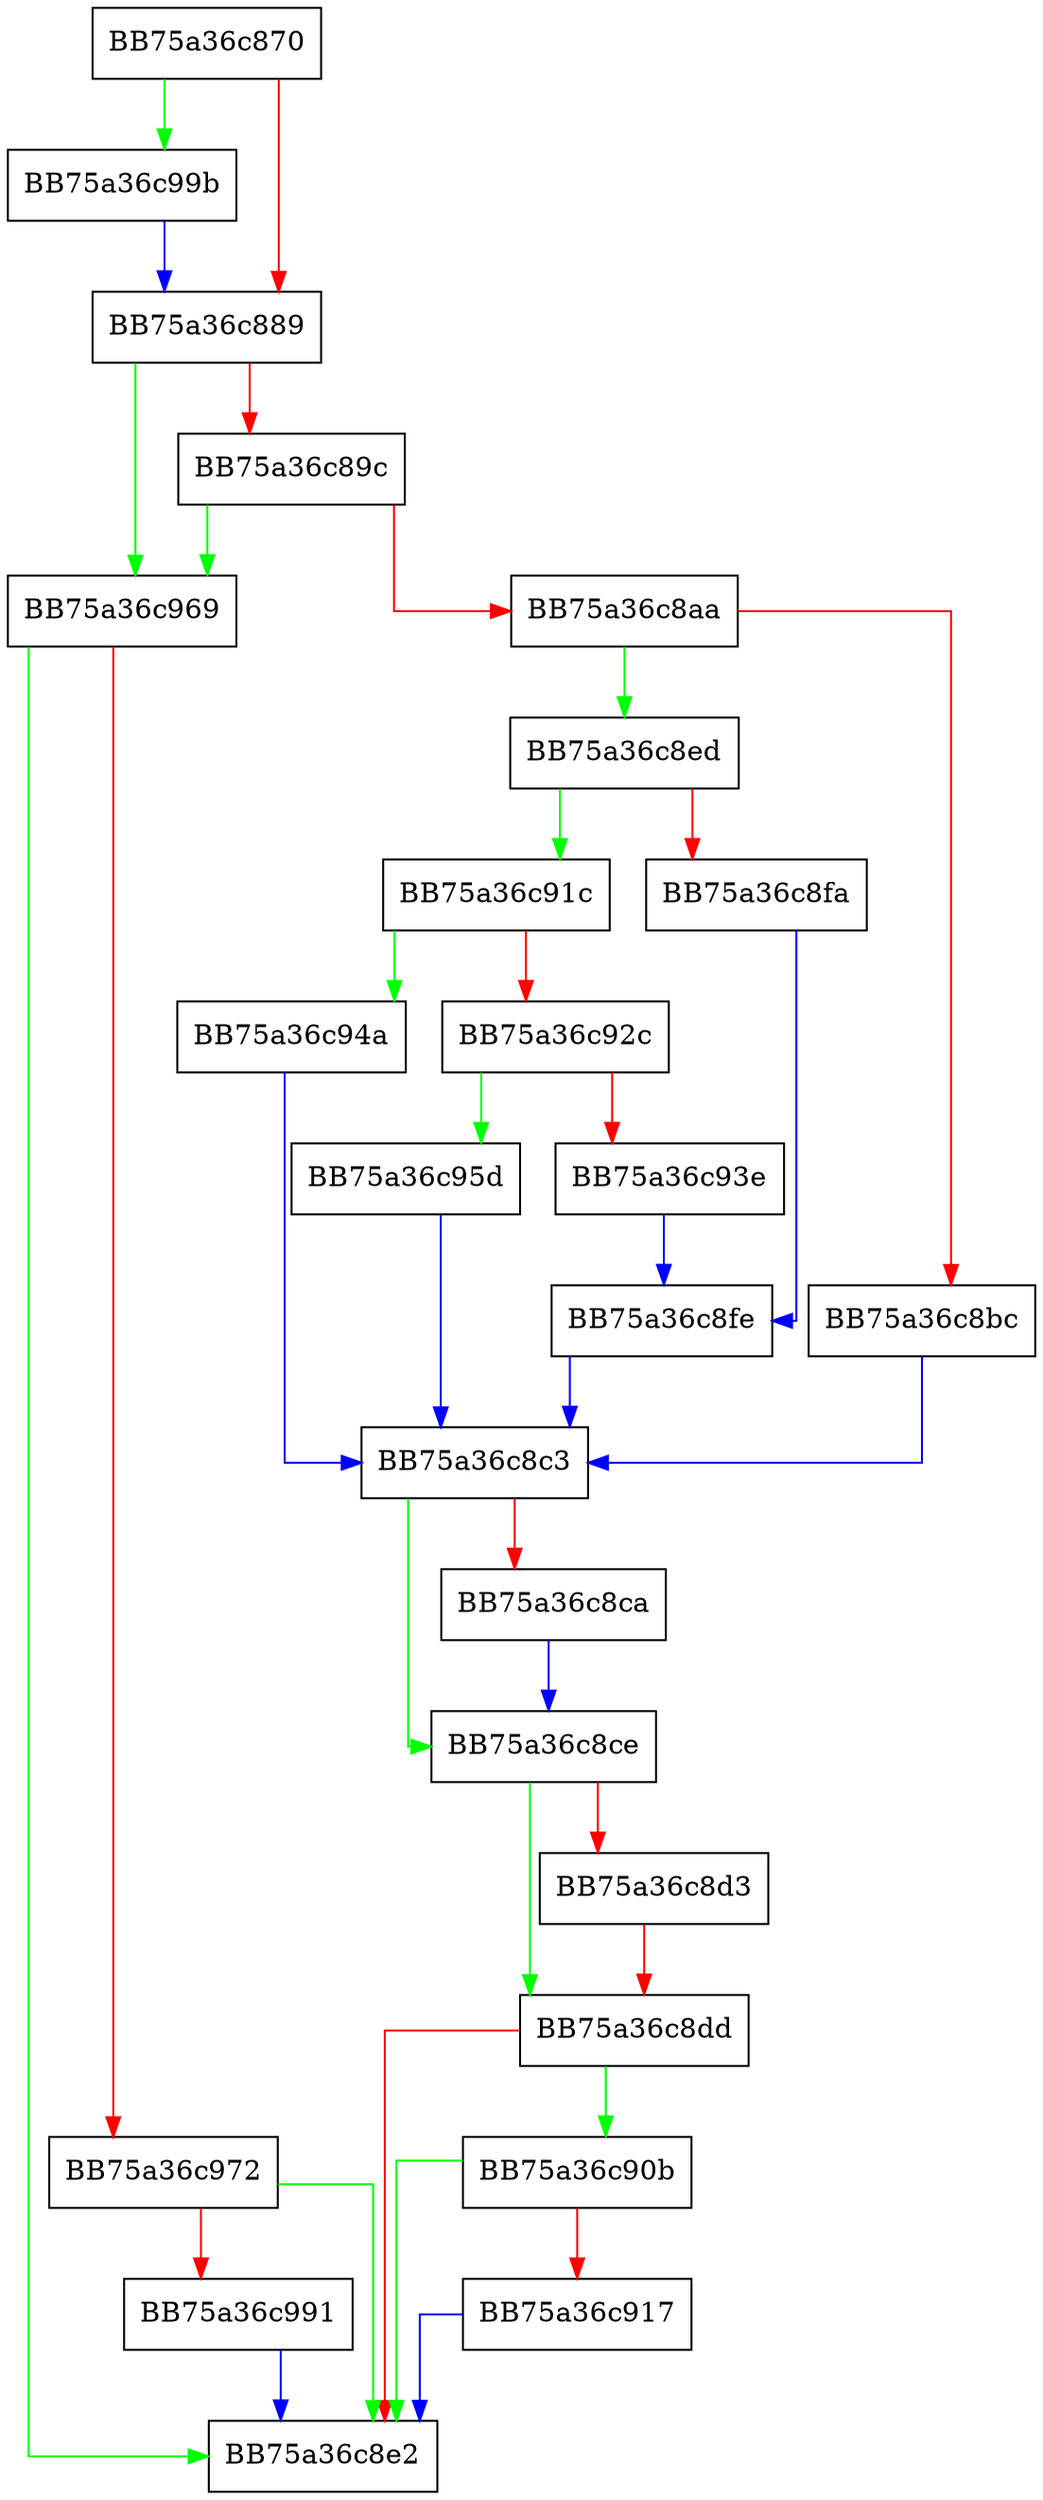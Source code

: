 digraph GetThreatName {
  node [shape="box"];
  graph [splines=ortho];
  BB75a36c870 -> BB75a36c99b [color="green"];
  BB75a36c870 -> BB75a36c889 [color="red"];
  BB75a36c889 -> BB75a36c969 [color="green"];
  BB75a36c889 -> BB75a36c89c [color="red"];
  BB75a36c89c -> BB75a36c969 [color="green"];
  BB75a36c89c -> BB75a36c8aa [color="red"];
  BB75a36c8aa -> BB75a36c8ed [color="green"];
  BB75a36c8aa -> BB75a36c8bc [color="red"];
  BB75a36c8bc -> BB75a36c8c3 [color="blue"];
  BB75a36c8c3 -> BB75a36c8ce [color="green"];
  BB75a36c8c3 -> BB75a36c8ca [color="red"];
  BB75a36c8ca -> BB75a36c8ce [color="blue"];
  BB75a36c8ce -> BB75a36c8dd [color="green"];
  BB75a36c8ce -> BB75a36c8d3 [color="red"];
  BB75a36c8d3 -> BB75a36c8dd [color="red"];
  BB75a36c8dd -> BB75a36c90b [color="green"];
  BB75a36c8dd -> BB75a36c8e2 [color="red"];
  BB75a36c8ed -> BB75a36c91c [color="green"];
  BB75a36c8ed -> BB75a36c8fa [color="red"];
  BB75a36c8fa -> BB75a36c8fe [color="blue"];
  BB75a36c8fe -> BB75a36c8c3 [color="blue"];
  BB75a36c90b -> BB75a36c8e2 [color="green"];
  BB75a36c90b -> BB75a36c917 [color="red"];
  BB75a36c917 -> BB75a36c8e2 [color="blue"];
  BB75a36c91c -> BB75a36c94a [color="green"];
  BB75a36c91c -> BB75a36c92c [color="red"];
  BB75a36c92c -> BB75a36c95d [color="green"];
  BB75a36c92c -> BB75a36c93e [color="red"];
  BB75a36c93e -> BB75a36c8fe [color="blue"];
  BB75a36c94a -> BB75a36c8c3 [color="blue"];
  BB75a36c95d -> BB75a36c8c3 [color="blue"];
  BB75a36c969 -> BB75a36c8e2 [color="green"];
  BB75a36c969 -> BB75a36c972 [color="red"];
  BB75a36c972 -> BB75a36c8e2 [color="green"];
  BB75a36c972 -> BB75a36c991 [color="red"];
  BB75a36c991 -> BB75a36c8e2 [color="blue"];
  BB75a36c99b -> BB75a36c889 [color="blue"];
}